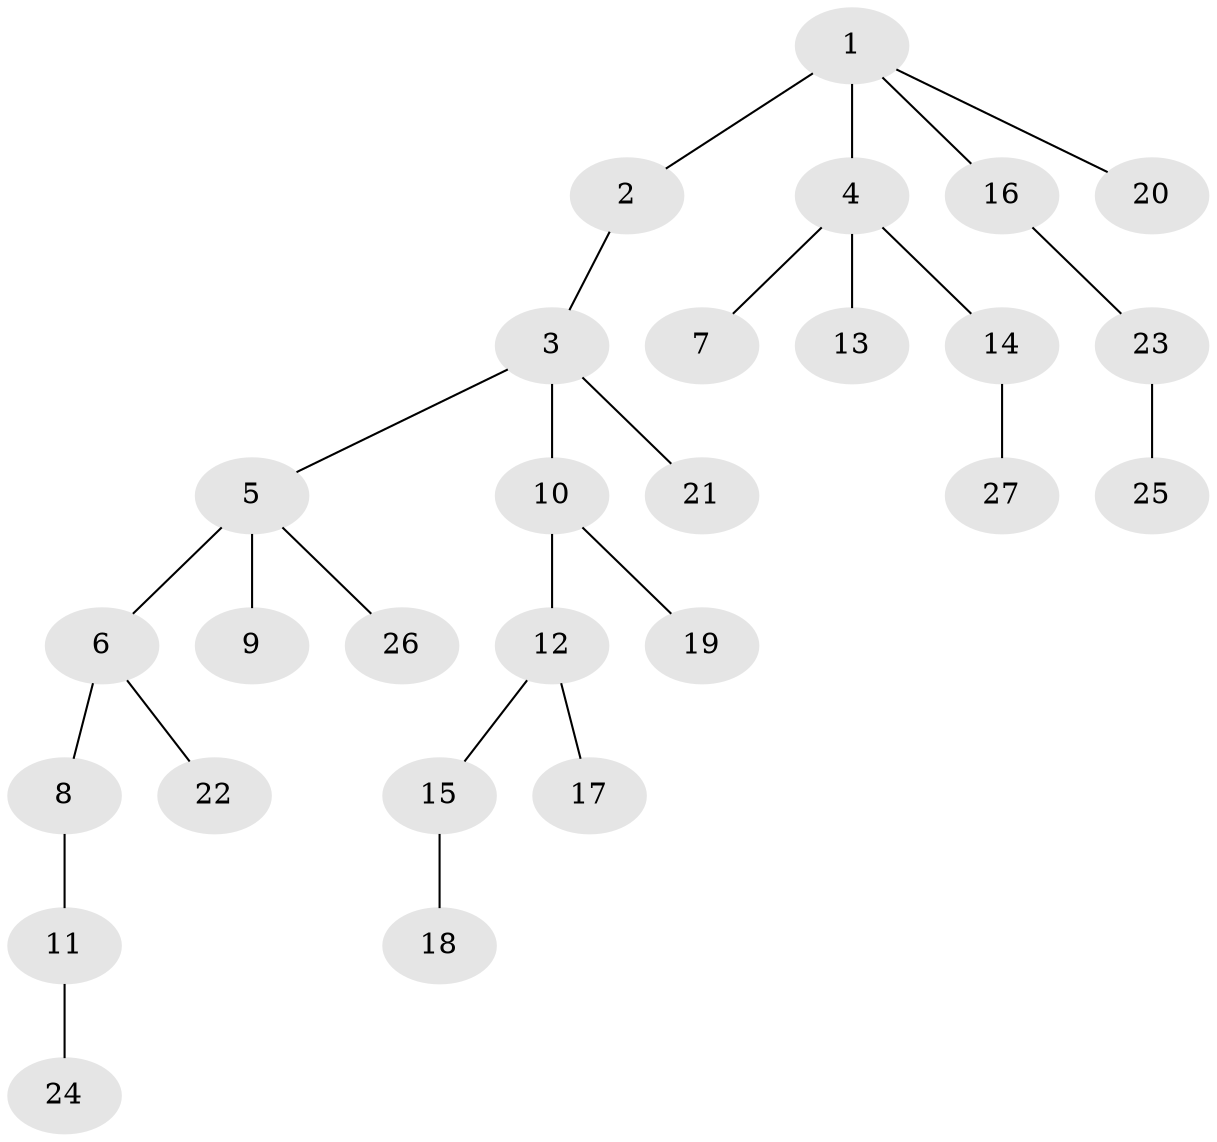 // original degree distribution, {2: 0.34615384615384615, 3: 0.15384615384615385, 4: 0.038461538461538464, 6: 0.038461538461538464, 1: 0.4230769230769231}
// Generated by graph-tools (version 1.1) at 2025/37/03/09/25 02:37:03]
// undirected, 27 vertices, 26 edges
graph export_dot {
graph [start="1"]
  node [color=gray90,style=filled];
  1;
  2;
  3;
  4;
  5;
  6;
  7;
  8;
  9;
  10;
  11;
  12;
  13;
  14;
  15;
  16;
  17;
  18;
  19;
  20;
  21;
  22;
  23;
  24;
  25;
  26;
  27;
  1 -- 2 [weight=1.0];
  1 -- 4 [weight=2.0];
  1 -- 16 [weight=1.0];
  1 -- 20 [weight=1.0];
  2 -- 3 [weight=1.0];
  3 -- 5 [weight=1.0];
  3 -- 10 [weight=1.0];
  3 -- 21 [weight=1.0];
  4 -- 7 [weight=1.0];
  4 -- 13 [weight=1.0];
  4 -- 14 [weight=1.0];
  5 -- 6 [weight=2.0];
  5 -- 9 [weight=1.0];
  5 -- 26 [weight=1.0];
  6 -- 8 [weight=1.0];
  6 -- 22 [weight=1.0];
  8 -- 11 [weight=1.0];
  10 -- 12 [weight=1.0];
  10 -- 19 [weight=1.0];
  11 -- 24 [weight=1.0];
  12 -- 15 [weight=1.0];
  12 -- 17 [weight=1.0];
  14 -- 27 [weight=1.0];
  15 -- 18 [weight=1.0];
  16 -- 23 [weight=1.0];
  23 -- 25 [weight=1.0];
}
